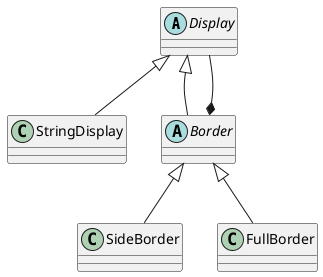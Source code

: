 @startuml

abstract class Display
class StringDisplay
abstract class Border
class SideBorder
class FullBorder

Display <|-- Border
Display <|-- StringDisplay
Border *-- Display

Border <|-- SideBorder
Border <|-- FullBorder

@enduml
